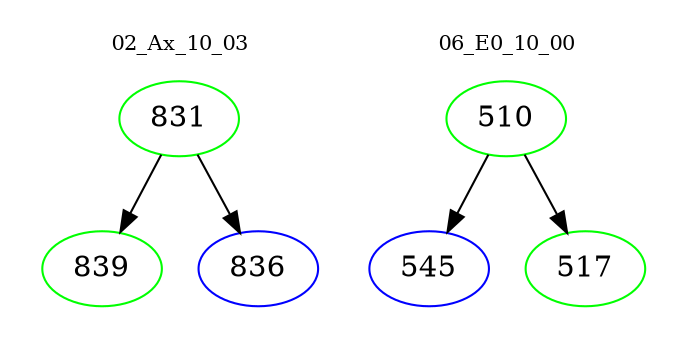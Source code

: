 digraph{
subgraph cluster_0 {
color = white
label = "02_Ax_10_03";
fontsize=10;
T0_831 [label="831", color="green"]
T0_831 -> T0_839 [color="black"]
T0_839 [label="839", color="green"]
T0_831 -> T0_836 [color="black"]
T0_836 [label="836", color="blue"]
}
subgraph cluster_1 {
color = white
label = "06_E0_10_00";
fontsize=10;
T1_510 [label="510", color="green"]
T1_510 -> T1_545 [color="black"]
T1_545 [label="545", color="blue"]
T1_510 -> T1_517 [color="black"]
T1_517 [label="517", color="green"]
}
}
